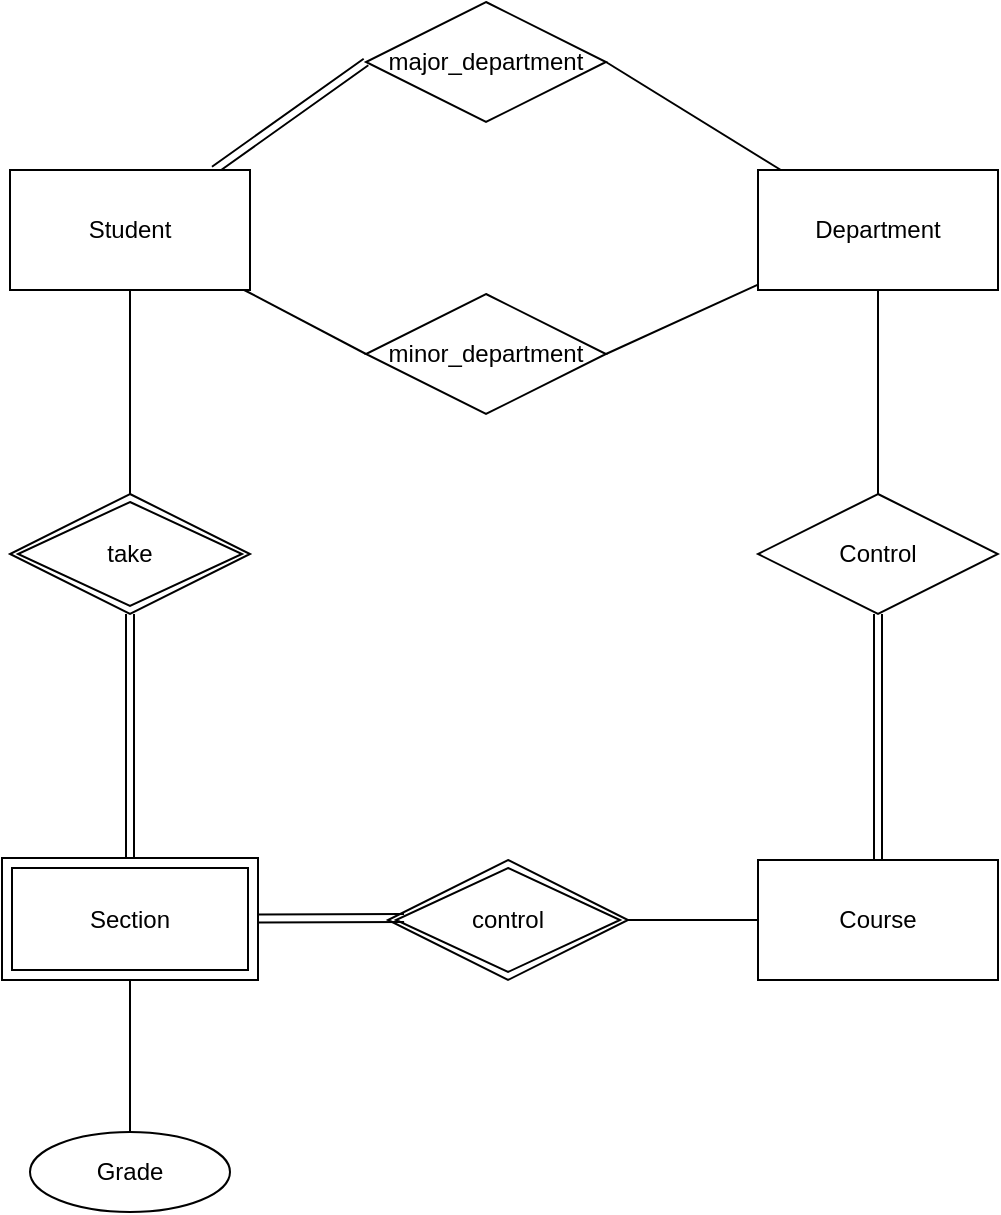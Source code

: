 <mxfile version="24.2.0" type="github">
  <diagram name="페이지-1" id="JfS_B3WYaYcaMVZM0vUi">
    <mxGraphModel dx="-1014" dy="394" grid="0" gridSize="10" guides="1" tooltips="1" connect="1" arrows="1" fold="1" page="0" pageScale="1" pageWidth="827" pageHeight="1169" math="0" shadow="0">
      <root>
        <mxCell id="0" />
        <mxCell id="1" parent="0" />
        <mxCell id="n78iW55_-BcmQh-aYDtM-5" style="rounded=0;orthogonalLoop=1;jettySize=auto;html=1;entryX=0;entryY=0.5;entryDx=0;entryDy=0;endArrow=none;endFill=0;shape=link;" edge="1" parent="1" source="n78iW55_-BcmQh-aYDtM-1" target="n78iW55_-BcmQh-aYDtM-3">
          <mxGeometry relative="1" as="geometry" />
        </mxCell>
        <mxCell id="n78iW55_-BcmQh-aYDtM-7" style="rounded=0;orthogonalLoop=1;jettySize=auto;html=1;entryX=0;entryY=0.5;entryDx=0;entryDy=0;endArrow=none;endFill=0;" edge="1" parent="1" source="n78iW55_-BcmQh-aYDtM-1" target="n78iW55_-BcmQh-aYDtM-4">
          <mxGeometry relative="1" as="geometry" />
        </mxCell>
        <mxCell id="n78iW55_-BcmQh-aYDtM-13" style="edgeStyle=orthogonalEdgeStyle;rounded=0;orthogonalLoop=1;jettySize=auto;html=1;endArrow=none;endFill=0;" edge="1" parent="1" source="n78iW55_-BcmQh-aYDtM-1" target="n78iW55_-BcmQh-aYDtM-12">
          <mxGeometry relative="1" as="geometry" />
        </mxCell>
        <mxCell id="n78iW55_-BcmQh-aYDtM-1" value="Student" style="rounded=0;whiteSpace=wrap;html=1;" vertex="1" parent="1">
          <mxGeometry x="2220" y="630" width="120" height="60" as="geometry" />
        </mxCell>
        <mxCell id="n78iW55_-BcmQh-aYDtM-18" style="edgeStyle=orthogonalEdgeStyle;rounded=0;orthogonalLoop=1;jettySize=auto;html=1;endArrow=none;endFill=0;" edge="1" parent="1" source="n78iW55_-BcmQh-aYDtM-2" target="n78iW55_-BcmQh-aYDtM-17">
          <mxGeometry relative="1" as="geometry" />
        </mxCell>
        <mxCell id="n78iW55_-BcmQh-aYDtM-2" value="Department" style="rounded=0;whiteSpace=wrap;html=1;" vertex="1" parent="1">
          <mxGeometry x="2594" y="630" width="120" height="60" as="geometry" />
        </mxCell>
        <mxCell id="n78iW55_-BcmQh-aYDtM-6" style="rounded=0;orthogonalLoop=1;jettySize=auto;html=1;endArrow=none;endFill=0;exitX=1;exitY=0.5;exitDx=0;exitDy=0;" edge="1" parent="1" source="n78iW55_-BcmQh-aYDtM-3" target="n78iW55_-BcmQh-aYDtM-2">
          <mxGeometry relative="1" as="geometry" />
        </mxCell>
        <mxCell id="n78iW55_-BcmQh-aYDtM-3" value="major_department" style="shape=rhombus;perimeter=rhombusPerimeter;whiteSpace=wrap;html=1;align=center;" vertex="1" parent="1">
          <mxGeometry x="2398" y="546" width="120" height="60" as="geometry" />
        </mxCell>
        <mxCell id="n78iW55_-BcmQh-aYDtM-8" style="rounded=0;orthogonalLoop=1;jettySize=auto;html=1;endArrow=none;endFill=0;exitX=1;exitY=0.5;exitDx=0;exitDy=0;" edge="1" parent="1" source="n78iW55_-BcmQh-aYDtM-4" target="n78iW55_-BcmQh-aYDtM-2">
          <mxGeometry relative="1" as="geometry" />
        </mxCell>
        <mxCell id="n78iW55_-BcmQh-aYDtM-4" value="minor_department" style="shape=rhombus;perimeter=rhombusPerimeter;whiteSpace=wrap;html=1;align=center;" vertex="1" parent="1">
          <mxGeometry x="2398" y="692" width="120" height="60" as="geometry" />
        </mxCell>
        <mxCell id="n78iW55_-BcmQh-aYDtM-22" style="edgeStyle=orthogonalEdgeStyle;rounded=0;orthogonalLoop=1;jettySize=auto;html=1;endArrow=none;endFill=0;" edge="1" parent="1" source="n78iW55_-BcmQh-aYDtM-10" target="n78iW55_-BcmQh-aYDtM-21">
          <mxGeometry relative="1" as="geometry" />
        </mxCell>
        <mxCell id="n78iW55_-BcmQh-aYDtM-10" value="Section" style="shape=ext;margin=3;double=1;whiteSpace=wrap;html=1;align=center;" vertex="1" parent="1">
          <mxGeometry x="2216" y="974" width="128" height="61" as="geometry" />
        </mxCell>
        <mxCell id="n78iW55_-BcmQh-aYDtM-14" style="edgeStyle=orthogonalEdgeStyle;rounded=0;orthogonalLoop=1;jettySize=auto;html=1;endArrow=none;endFill=0;shape=link;" edge="1" parent="1" source="n78iW55_-BcmQh-aYDtM-12" target="n78iW55_-BcmQh-aYDtM-10">
          <mxGeometry relative="1" as="geometry" />
        </mxCell>
        <mxCell id="n78iW55_-BcmQh-aYDtM-12" value="take" style="shape=rhombus;double=1;perimeter=rhombusPerimeter;whiteSpace=wrap;html=1;align=center;" vertex="1" parent="1">
          <mxGeometry x="2220" y="792" width="120" height="60" as="geometry" />
        </mxCell>
        <mxCell id="n78iW55_-BcmQh-aYDtM-16" value="Course" style="rounded=0;whiteSpace=wrap;html=1;" vertex="1" parent="1">
          <mxGeometry x="2594" y="975" width="120" height="60" as="geometry" />
        </mxCell>
        <mxCell id="n78iW55_-BcmQh-aYDtM-19" style="edgeStyle=orthogonalEdgeStyle;rounded=0;orthogonalLoop=1;jettySize=auto;html=1;endArrow=none;endFill=0;shape=link;" edge="1" parent="1" source="n78iW55_-BcmQh-aYDtM-17" target="n78iW55_-BcmQh-aYDtM-16">
          <mxGeometry relative="1" as="geometry" />
        </mxCell>
        <mxCell id="n78iW55_-BcmQh-aYDtM-17" value="Control" style="shape=rhombus;perimeter=rhombusPerimeter;whiteSpace=wrap;html=1;align=center;" vertex="1" parent="1">
          <mxGeometry x="2594" y="792" width="120" height="60" as="geometry" />
        </mxCell>
        <mxCell id="n78iW55_-BcmQh-aYDtM-21" value="Grade" style="ellipse;whiteSpace=wrap;html=1;align=center;" vertex="1" parent="1">
          <mxGeometry x="2230" y="1111" width="100" height="40" as="geometry" />
        </mxCell>
        <mxCell id="n78iW55_-BcmQh-aYDtM-26" style="edgeStyle=orthogonalEdgeStyle;rounded=0;orthogonalLoop=1;jettySize=auto;html=1;endArrow=none;endFill=0;" edge="1" parent="1" source="n78iW55_-BcmQh-aYDtM-24" target="n78iW55_-BcmQh-aYDtM-16">
          <mxGeometry relative="1" as="geometry" />
        </mxCell>
        <mxCell id="n78iW55_-BcmQh-aYDtM-24" value="control" style="shape=rhombus;double=1;perimeter=rhombusPerimeter;whiteSpace=wrap;html=1;align=center;" vertex="1" parent="1">
          <mxGeometry x="2409" y="975" width="120" height="60" as="geometry" />
        </mxCell>
        <mxCell id="n78iW55_-BcmQh-aYDtM-25" style="rounded=0;orthogonalLoop=1;jettySize=auto;html=1;entryX=0.067;entryY=0.483;entryDx=0;entryDy=0;entryPerimeter=0;endArrow=none;endFill=0;shape=link;" edge="1" parent="1" source="n78iW55_-BcmQh-aYDtM-10" target="n78iW55_-BcmQh-aYDtM-24">
          <mxGeometry relative="1" as="geometry" />
        </mxCell>
      </root>
    </mxGraphModel>
  </diagram>
</mxfile>
